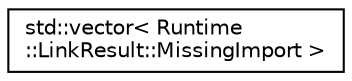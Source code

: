 digraph "Graphical Class Hierarchy"
{
  edge [fontname="Helvetica",fontsize="10",labelfontname="Helvetica",labelfontsize="10"];
  node [fontname="Helvetica",fontsize="10",shape=record];
  rankdir="LR";
  Node0 [label="std::vector\< Runtime\l::LinkResult::MissingImport \>",height=0.2,width=0.4,color="black", fillcolor="white", style="filled",URL="$classstd_1_1vector.html"];
}
